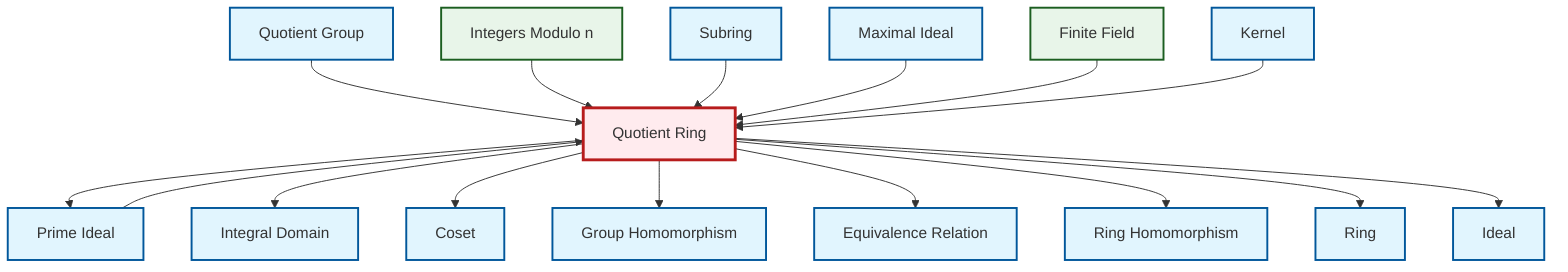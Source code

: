 graph TD
    classDef definition fill:#e1f5fe,stroke:#01579b,stroke-width:2px
    classDef theorem fill:#f3e5f5,stroke:#4a148c,stroke-width:2px
    classDef axiom fill:#fff3e0,stroke:#e65100,stroke-width:2px
    classDef example fill:#e8f5e9,stroke:#1b5e20,stroke-width:2px
    classDef current fill:#ffebee,stroke:#b71c1c,stroke-width:3px
    def-integral-domain["Integral Domain"]:::definition
    def-ideal["Ideal"]:::definition
    def-ring-homomorphism["Ring Homomorphism"]:::definition
    def-homomorphism["Group Homomorphism"]:::definition
    def-quotient-ring["Quotient Ring"]:::definition
    def-coset["Coset"]:::definition
    ex-finite-field["Finite Field"]:::example
    def-equivalence-relation["Equivalence Relation"]:::definition
    def-kernel["Kernel"]:::definition
    ex-quotient-integers-mod-n["Integers Modulo n"]:::example
    def-subring["Subring"]:::definition
    def-ring["Ring"]:::definition
    def-prime-ideal["Prime Ideal"]:::definition
    def-maximal-ideal["Maximal Ideal"]:::definition
    def-quotient-group["Quotient Group"]:::definition
    def-quotient-group --> def-quotient-ring
    ex-quotient-integers-mod-n --> def-quotient-ring
    def-prime-ideal --> def-quotient-ring
    def-quotient-ring --> def-prime-ideal
    def-subring --> def-quotient-ring
    def-quotient-ring --> def-integral-domain
    def-maximal-ideal --> def-quotient-ring
    def-quotient-ring --> def-coset
    def-quotient-ring --> def-homomorphism
    def-quotient-ring --> def-equivalence-relation
    def-quotient-ring --> def-ring-homomorphism
    ex-finite-field --> def-quotient-ring
    def-quotient-ring --> def-ring
    def-quotient-ring --> def-ideal
    def-kernel --> def-quotient-ring
    class def-quotient-ring current